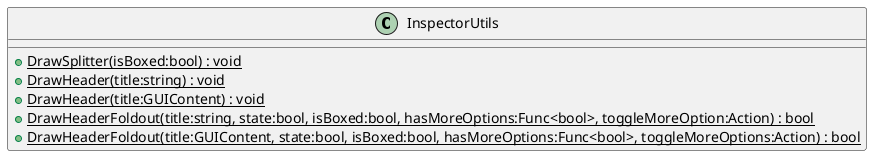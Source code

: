@startuml
class InspectorUtils {
    + {static} DrawSplitter(isBoxed:bool) : void
    + {static} DrawHeader(title:string) : void
    + {static} DrawHeader(title:GUIContent) : void
    + {static} DrawHeaderFoldout(title:string, state:bool, isBoxed:bool, hasMoreOptions:Func<bool>, toggleMoreOption:Action) : bool
    + {static} DrawHeaderFoldout(title:GUIContent, state:bool, isBoxed:bool, hasMoreOptions:Func<bool>, toggleMoreOptions:Action) : bool
}
@enduml
